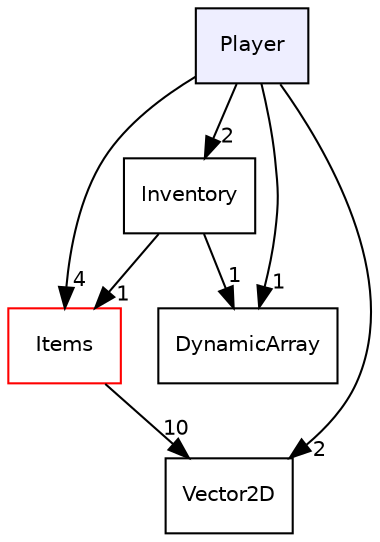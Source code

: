 digraph "Player" {
  compound=true
  node [ fontsize="10", fontname="Helvetica"];
  edge [ labelfontsize="10", labelfontname="Helvetica"];
  dir_c049039abd2482638da2b3d05566ace6 [shape=box, label="Player", style="filled", fillcolor="#eeeeff", pencolor="black", URL="dir_c049039abd2482638da2b3d05566ace6.html"];
  dir_7d02ce0627a9d08bc7415ddf5065332d [shape=box label="Items" fillcolor="white" style="filled" color="red" URL="dir_7d02ce0627a9d08bc7415ddf5065332d.html"];
  dir_a70a5b24ae6fb2afe5978945d07cbb76 [shape=box label="Inventory" URL="dir_a70a5b24ae6fb2afe5978945d07cbb76.html"];
  dir_ab2875aa51063794301457259c77ae2f [shape=box label="Vector2D" URL="dir_ab2875aa51063794301457259c77ae2f.html"];
  dir_726245ab4726156a04bb3a1060a0b6ae [shape=box label="DynamicArray" URL="dir_726245ab4726156a04bb3a1060a0b6ae.html"];
  dir_7d02ce0627a9d08bc7415ddf5065332d->dir_ab2875aa51063794301457259c77ae2f [headlabel="10", labeldistance=1.5 headhref="dir_000006_000018.html"];
  dir_c049039abd2482638da2b3d05566ace6->dir_7d02ce0627a9d08bc7415ddf5065332d [headlabel="4", labeldistance=1.5 headhref="dir_000017_000006.html"];
  dir_c049039abd2482638da2b3d05566ace6->dir_a70a5b24ae6fb2afe5978945d07cbb76 [headlabel="2", labeldistance=1.5 headhref="dir_000017_000004.html"];
  dir_c049039abd2482638da2b3d05566ace6->dir_ab2875aa51063794301457259c77ae2f [headlabel="2", labeldistance=1.5 headhref="dir_000017_000018.html"];
  dir_c049039abd2482638da2b3d05566ace6->dir_726245ab4726156a04bb3a1060a0b6ae [headlabel="1", labeldistance=1.5 headhref="dir_000017_000001.html"];
  dir_a70a5b24ae6fb2afe5978945d07cbb76->dir_7d02ce0627a9d08bc7415ddf5065332d [headlabel="1", labeldistance=1.5 headhref="dir_000004_000006.html"];
  dir_a70a5b24ae6fb2afe5978945d07cbb76->dir_726245ab4726156a04bb3a1060a0b6ae [headlabel="1", labeldistance=1.5 headhref="dir_000004_000001.html"];
}
